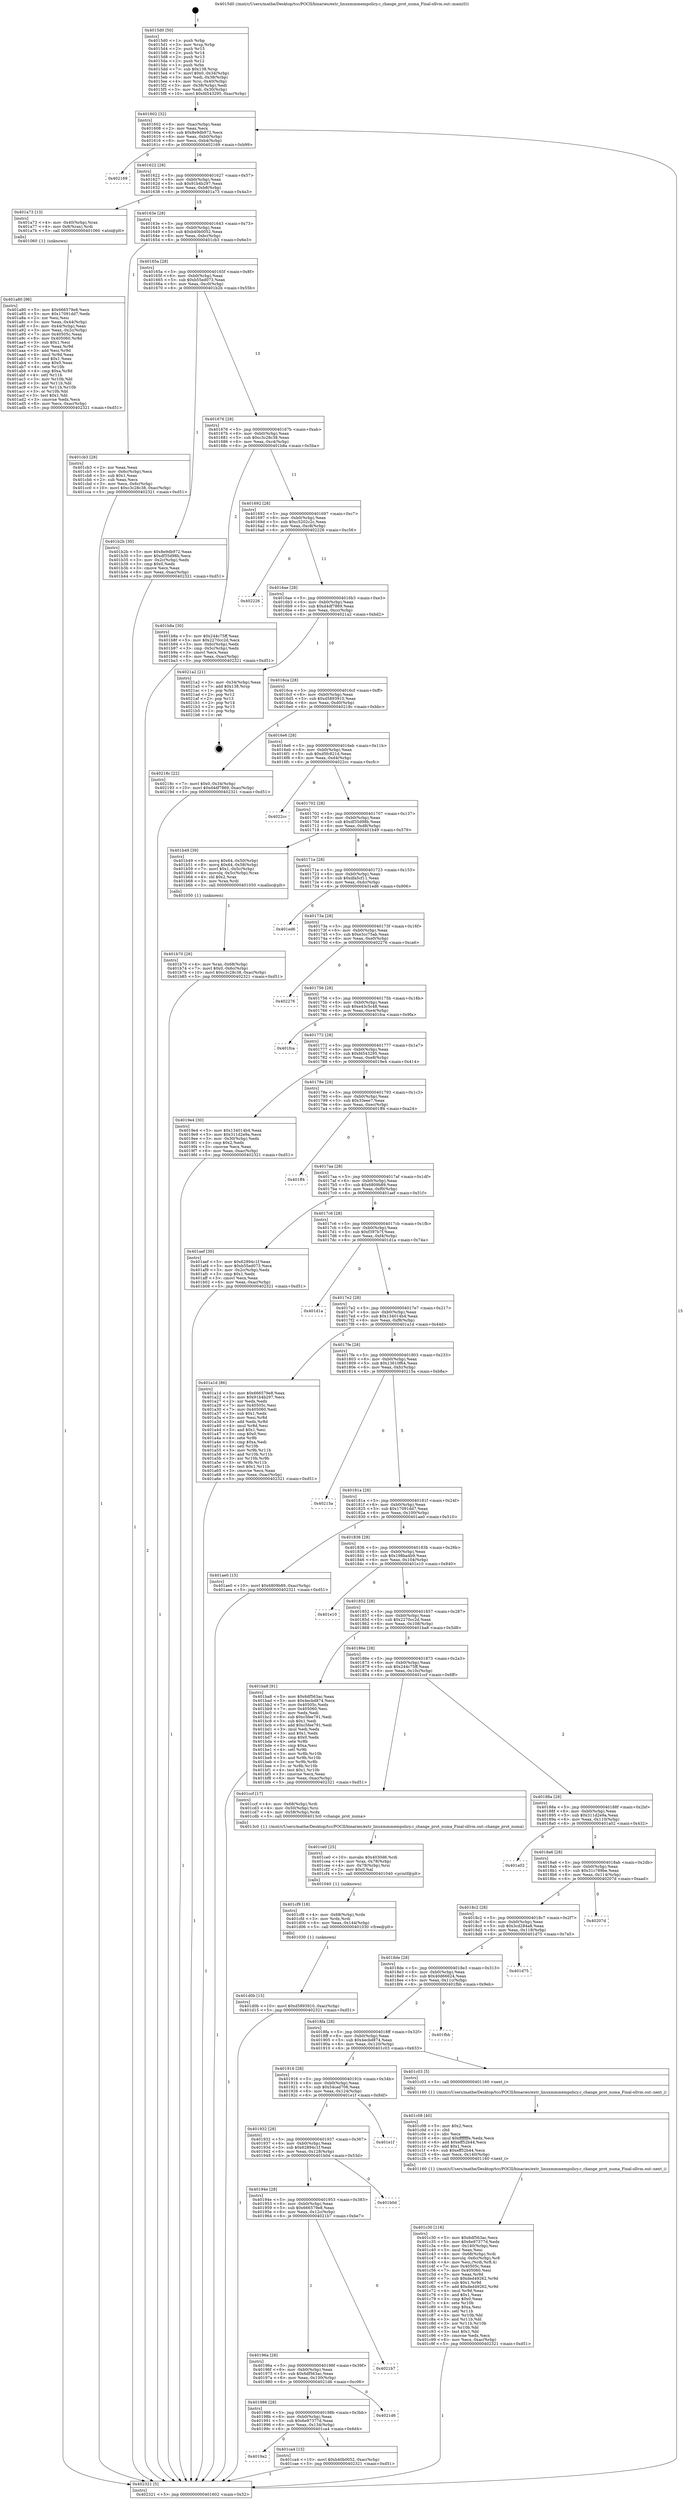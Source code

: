 digraph "0x4015d0" {
  label = "0x4015d0 (/mnt/c/Users/mathe/Desktop/tcc/POCII/binaries/extr_linuxmmmempolicy.c_change_prot_numa_Final-ollvm.out::main(0))"
  labelloc = "t"
  node[shape=record]

  Entry [label="",width=0.3,height=0.3,shape=circle,fillcolor=black,style=filled]
  "0x401602" [label="{
     0x401602 [32]\l
     | [instrs]\l
     &nbsp;&nbsp;0x401602 \<+6\>: mov -0xac(%rbp),%eax\l
     &nbsp;&nbsp;0x401608 \<+2\>: mov %eax,%ecx\l
     &nbsp;&nbsp;0x40160a \<+6\>: sub $0x8e9db972,%ecx\l
     &nbsp;&nbsp;0x401610 \<+6\>: mov %eax,-0xb0(%rbp)\l
     &nbsp;&nbsp;0x401616 \<+6\>: mov %ecx,-0xb4(%rbp)\l
     &nbsp;&nbsp;0x40161c \<+6\>: je 0000000000402169 \<main+0xb99\>\l
  }"]
  "0x402169" [label="{
     0x402169\l
  }", style=dashed]
  "0x401622" [label="{
     0x401622 [28]\l
     | [instrs]\l
     &nbsp;&nbsp;0x401622 \<+5\>: jmp 0000000000401627 \<main+0x57\>\l
     &nbsp;&nbsp;0x401627 \<+6\>: mov -0xb0(%rbp),%eax\l
     &nbsp;&nbsp;0x40162d \<+5\>: sub $0x91b4b297,%eax\l
     &nbsp;&nbsp;0x401632 \<+6\>: mov %eax,-0xb8(%rbp)\l
     &nbsp;&nbsp;0x401638 \<+6\>: je 0000000000401a73 \<main+0x4a3\>\l
  }"]
  Exit [label="",width=0.3,height=0.3,shape=circle,fillcolor=black,style=filled,peripheries=2]
  "0x401a73" [label="{
     0x401a73 [13]\l
     | [instrs]\l
     &nbsp;&nbsp;0x401a73 \<+4\>: mov -0x40(%rbp),%rax\l
     &nbsp;&nbsp;0x401a77 \<+4\>: mov 0x8(%rax),%rdi\l
     &nbsp;&nbsp;0x401a7b \<+5\>: call 0000000000401060 \<atoi@plt\>\l
     | [calls]\l
     &nbsp;&nbsp;0x401060 \{1\} (unknown)\l
  }"]
  "0x40163e" [label="{
     0x40163e [28]\l
     | [instrs]\l
     &nbsp;&nbsp;0x40163e \<+5\>: jmp 0000000000401643 \<main+0x73\>\l
     &nbsp;&nbsp;0x401643 \<+6\>: mov -0xb0(%rbp),%eax\l
     &nbsp;&nbsp;0x401649 \<+5\>: sub $0xb40b0052,%eax\l
     &nbsp;&nbsp;0x40164e \<+6\>: mov %eax,-0xbc(%rbp)\l
     &nbsp;&nbsp;0x401654 \<+6\>: je 0000000000401cb3 \<main+0x6e3\>\l
  }"]
  "0x401d0b" [label="{
     0x401d0b [15]\l
     | [instrs]\l
     &nbsp;&nbsp;0x401d0b \<+10\>: movl $0xd5893910,-0xac(%rbp)\l
     &nbsp;&nbsp;0x401d15 \<+5\>: jmp 0000000000402321 \<main+0xd51\>\l
  }"]
  "0x401cb3" [label="{
     0x401cb3 [28]\l
     | [instrs]\l
     &nbsp;&nbsp;0x401cb3 \<+2\>: xor %eax,%eax\l
     &nbsp;&nbsp;0x401cb5 \<+3\>: mov -0x6c(%rbp),%ecx\l
     &nbsp;&nbsp;0x401cb8 \<+3\>: sub $0x1,%eax\l
     &nbsp;&nbsp;0x401cbb \<+2\>: sub %eax,%ecx\l
     &nbsp;&nbsp;0x401cbd \<+3\>: mov %ecx,-0x6c(%rbp)\l
     &nbsp;&nbsp;0x401cc0 \<+10\>: movl $0xc3c28c38,-0xac(%rbp)\l
     &nbsp;&nbsp;0x401cca \<+5\>: jmp 0000000000402321 \<main+0xd51\>\l
  }"]
  "0x40165a" [label="{
     0x40165a [28]\l
     | [instrs]\l
     &nbsp;&nbsp;0x40165a \<+5\>: jmp 000000000040165f \<main+0x8f\>\l
     &nbsp;&nbsp;0x40165f \<+6\>: mov -0xb0(%rbp),%eax\l
     &nbsp;&nbsp;0x401665 \<+5\>: sub $0xb55ed073,%eax\l
     &nbsp;&nbsp;0x40166a \<+6\>: mov %eax,-0xc0(%rbp)\l
     &nbsp;&nbsp;0x401670 \<+6\>: je 0000000000401b2b \<main+0x55b\>\l
  }"]
  "0x401cf9" [label="{
     0x401cf9 [18]\l
     | [instrs]\l
     &nbsp;&nbsp;0x401cf9 \<+4\>: mov -0x68(%rbp),%rdx\l
     &nbsp;&nbsp;0x401cfd \<+3\>: mov %rdx,%rdi\l
     &nbsp;&nbsp;0x401d00 \<+6\>: mov %eax,-0x144(%rbp)\l
     &nbsp;&nbsp;0x401d06 \<+5\>: call 0000000000401030 \<free@plt\>\l
     | [calls]\l
     &nbsp;&nbsp;0x401030 \{1\} (unknown)\l
  }"]
  "0x401b2b" [label="{
     0x401b2b [30]\l
     | [instrs]\l
     &nbsp;&nbsp;0x401b2b \<+5\>: mov $0x8e9db972,%eax\l
     &nbsp;&nbsp;0x401b30 \<+5\>: mov $0xdf35d98b,%ecx\l
     &nbsp;&nbsp;0x401b35 \<+3\>: mov -0x2c(%rbp),%edx\l
     &nbsp;&nbsp;0x401b38 \<+3\>: cmp $0x0,%edx\l
     &nbsp;&nbsp;0x401b3b \<+3\>: cmove %ecx,%eax\l
     &nbsp;&nbsp;0x401b3e \<+6\>: mov %eax,-0xac(%rbp)\l
     &nbsp;&nbsp;0x401b44 \<+5\>: jmp 0000000000402321 \<main+0xd51\>\l
  }"]
  "0x401676" [label="{
     0x401676 [28]\l
     | [instrs]\l
     &nbsp;&nbsp;0x401676 \<+5\>: jmp 000000000040167b \<main+0xab\>\l
     &nbsp;&nbsp;0x40167b \<+6\>: mov -0xb0(%rbp),%eax\l
     &nbsp;&nbsp;0x401681 \<+5\>: sub $0xc3c28c38,%eax\l
     &nbsp;&nbsp;0x401686 \<+6\>: mov %eax,-0xc4(%rbp)\l
     &nbsp;&nbsp;0x40168c \<+6\>: je 0000000000401b8a \<main+0x5ba\>\l
  }"]
  "0x401ce0" [label="{
     0x401ce0 [25]\l
     | [instrs]\l
     &nbsp;&nbsp;0x401ce0 \<+10\>: movabs $0x4030d6,%rdi\l
     &nbsp;&nbsp;0x401cea \<+4\>: mov %rax,-0x78(%rbp)\l
     &nbsp;&nbsp;0x401cee \<+4\>: mov -0x78(%rbp),%rsi\l
     &nbsp;&nbsp;0x401cf2 \<+2\>: mov $0x0,%al\l
     &nbsp;&nbsp;0x401cf4 \<+5\>: call 0000000000401040 \<printf@plt\>\l
     | [calls]\l
     &nbsp;&nbsp;0x401040 \{1\} (unknown)\l
  }"]
  "0x401b8a" [label="{
     0x401b8a [30]\l
     | [instrs]\l
     &nbsp;&nbsp;0x401b8a \<+5\>: mov $0x244c75ff,%eax\l
     &nbsp;&nbsp;0x401b8f \<+5\>: mov $0x2270cc2d,%ecx\l
     &nbsp;&nbsp;0x401b94 \<+3\>: mov -0x6c(%rbp),%edx\l
     &nbsp;&nbsp;0x401b97 \<+3\>: cmp -0x5c(%rbp),%edx\l
     &nbsp;&nbsp;0x401b9a \<+3\>: cmovl %ecx,%eax\l
     &nbsp;&nbsp;0x401b9d \<+6\>: mov %eax,-0xac(%rbp)\l
     &nbsp;&nbsp;0x401ba3 \<+5\>: jmp 0000000000402321 \<main+0xd51\>\l
  }"]
  "0x401692" [label="{
     0x401692 [28]\l
     | [instrs]\l
     &nbsp;&nbsp;0x401692 \<+5\>: jmp 0000000000401697 \<main+0xc7\>\l
     &nbsp;&nbsp;0x401697 \<+6\>: mov -0xb0(%rbp),%eax\l
     &nbsp;&nbsp;0x40169d \<+5\>: sub $0xc5202c2c,%eax\l
     &nbsp;&nbsp;0x4016a2 \<+6\>: mov %eax,-0xc8(%rbp)\l
     &nbsp;&nbsp;0x4016a8 \<+6\>: je 0000000000402226 \<main+0xc56\>\l
  }"]
  "0x4019a2" [label="{
     0x4019a2\l
  }", style=dashed]
  "0x402226" [label="{
     0x402226\l
  }", style=dashed]
  "0x4016ae" [label="{
     0x4016ae [28]\l
     | [instrs]\l
     &nbsp;&nbsp;0x4016ae \<+5\>: jmp 00000000004016b3 \<main+0xe3\>\l
     &nbsp;&nbsp;0x4016b3 \<+6\>: mov -0xb0(%rbp),%eax\l
     &nbsp;&nbsp;0x4016b9 \<+5\>: sub $0xd4df7869,%eax\l
     &nbsp;&nbsp;0x4016be \<+6\>: mov %eax,-0xcc(%rbp)\l
     &nbsp;&nbsp;0x4016c4 \<+6\>: je 00000000004021a2 \<main+0xbd2\>\l
  }"]
  "0x401ca4" [label="{
     0x401ca4 [15]\l
     | [instrs]\l
     &nbsp;&nbsp;0x401ca4 \<+10\>: movl $0xb40b0052,-0xac(%rbp)\l
     &nbsp;&nbsp;0x401cae \<+5\>: jmp 0000000000402321 \<main+0xd51\>\l
  }"]
  "0x4021a2" [label="{
     0x4021a2 [21]\l
     | [instrs]\l
     &nbsp;&nbsp;0x4021a2 \<+3\>: mov -0x34(%rbp),%eax\l
     &nbsp;&nbsp;0x4021a5 \<+7\>: add $0x138,%rsp\l
     &nbsp;&nbsp;0x4021ac \<+1\>: pop %rbx\l
     &nbsp;&nbsp;0x4021ad \<+2\>: pop %r12\l
     &nbsp;&nbsp;0x4021af \<+2\>: pop %r13\l
     &nbsp;&nbsp;0x4021b1 \<+2\>: pop %r14\l
     &nbsp;&nbsp;0x4021b3 \<+2\>: pop %r15\l
     &nbsp;&nbsp;0x4021b5 \<+1\>: pop %rbp\l
     &nbsp;&nbsp;0x4021b6 \<+1\>: ret\l
  }"]
  "0x4016ca" [label="{
     0x4016ca [28]\l
     | [instrs]\l
     &nbsp;&nbsp;0x4016ca \<+5\>: jmp 00000000004016cf \<main+0xff\>\l
     &nbsp;&nbsp;0x4016cf \<+6\>: mov -0xb0(%rbp),%eax\l
     &nbsp;&nbsp;0x4016d5 \<+5\>: sub $0xd5893910,%eax\l
     &nbsp;&nbsp;0x4016da \<+6\>: mov %eax,-0xd0(%rbp)\l
     &nbsp;&nbsp;0x4016e0 \<+6\>: je 000000000040218c \<main+0xbbc\>\l
  }"]
  "0x401986" [label="{
     0x401986 [28]\l
     | [instrs]\l
     &nbsp;&nbsp;0x401986 \<+5\>: jmp 000000000040198b \<main+0x3bb\>\l
     &nbsp;&nbsp;0x40198b \<+6\>: mov -0xb0(%rbp),%eax\l
     &nbsp;&nbsp;0x401991 \<+5\>: sub $0x6e97377d,%eax\l
     &nbsp;&nbsp;0x401996 \<+6\>: mov %eax,-0x134(%rbp)\l
     &nbsp;&nbsp;0x40199c \<+6\>: je 0000000000401ca4 \<main+0x6d4\>\l
  }"]
  "0x40218c" [label="{
     0x40218c [22]\l
     | [instrs]\l
     &nbsp;&nbsp;0x40218c \<+7\>: movl $0x0,-0x34(%rbp)\l
     &nbsp;&nbsp;0x402193 \<+10\>: movl $0xd4df7869,-0xac(%rbp)\l
     &nbsp;&nbsp;0x40219d \<+5\>: jmp 0000000000402321 \<main+0xd51\>\l
  }"]
  "0x4016e6" [label="{
     0x4016e6 [28]\l
     | [instrs]\l
     &nbsp;&nbsp;0x4016e6 \<+5\>: jmp 00000000004016eb \<main+0x11b\>\l
     &nbsp;&nbsp;0x4016eb \<+6\>: mov -0xb0(%rbp),%eax\l
     &nbsp;&nbsp;0x4016f1 \<+5\>: sub $0xd5fc821d,%eax\l
     &nbsp;&nbsp;0x4016f6 \<+6\>: mov %eax,-0xd4(%rbp)\l
     &nbsp;&nbsp;0x4016fc \<+6\>: je 00000000004022cc \<main+0xcfc\>\l
  }"]
  "0x4021d6" [label="{
     0x4021d6\l
  }", style=dashed]
  "0x4022cc" [label="{
     0x4022cc\l
  }", style=dashed]
  "0x401702" [label="{
     0x401702 [28]\l
     | [instrs]\l
     &nbsp;&nbsp;0x401702 \<+5\>: jmp 0000000000401707 \<main+0x137\>\l
     &nbsp;&nbsp;0x401707 \<+6\>: mov -0xb0(%rbp),%eax\l
     &nbsp;&nbsp;0x40170d \<+5\>: sub $0xdf35d98b,%eax\l
     &nbsp;&nbsp;0x401712 \<+6\>: mov %eax,-0xd8(%rbp)\l
     &nbsp;&nbsp;0x401718 \<+6\>: je 0000000000401b49 \<main+0x579\>\l
  }"]
  "0x40196a" [label="{
     0x40196a [28]\l
     | [instrs]\l
     &nbsp;&nbsp;0x40196a \<+5\>: jmp 000000000040196f \<main+0x39f\>\l
     &nbsp;&nbsp;0x40196f \<+6\>: mov -0xb0(%rbp),%eax\l
     &nbsp;&nbsp;0x401975 \<+5\>: sub $0x6df563ac,%eax\l
     &nbsp;&nbsp;0x40197a \<+6\>: mov %eax,-0x130(%rbp)\l
     &nbsp;&nbsp;0x401980 \<+6\>: je 00000000004021d6 \<main+0xc06\>\l
  }"]
  "0x401b49" [label="{
     0x401b49 [39]\l
     | [instrs]\l
     &nbsp;&nbsp;0x401b49 \<+8\>: movq $0x64,-0x50(%rbp)\l
     &nbsp;&nbsp;0x401b51 \<+8\>: movq $0x64,-0x58(%rbp)\l
     &nbsp;&nbsp;0x401b59 \<+7\>: movl $0x1,-0x5c(%rbp)\l
     &nbsp;&nbsp;0x401b60 \<+4\>: movslq -0x5c(%rbp),%rax\l
     &nbsp;&nbsp;0x401b64 \<+4\>: shl $0x2,%rax\l
     &nbsp;&nbsp;0x401b68 \<+3\>: mov %rax,%rdi\l
     &nbsp;&nbsp;0x401b6b \<+5\>: call 0000000000401050 \<malloc@plt\>\l
     | [calls]\l
     &nbsp;&nbsp;0x401050 \{1\} (unknown)\l
  }"]
  "0x40171e" [label="{
     0x40171e [28]\l
     | [instrs]\l
     &nbsp;&nbsp;0x40171e \<+5\>: jmp 0000000000401723 \<main+0x153\>\l
     &nbsp;&nbsp;0x401723 \<+6\>: mov -0xb0(%rbp),%eax\l
     &nbsp;&nbsp;0x401729 \<+5\>: sub $0xdfa5cf11,%eax\l
     &nbsp;&nbsp;0x40172e \<+6\>: mov %eax,-0xdc(%rbp)\l
     &nbsp;&nbsp;0x401734 \<+6\>: je 0000000000401ed6 \<main+0x906\>\l
  }"]
  "0x4021b7" [label="{
     0x4021b7\l
  }", style=dashed]
  "0x401ed6" [label="{
     0x401ed6\l
  }", style=dashed]
  "0x40173a" [label="{
     0x40173a [28]\l
     | [instrs]\l
     &nbsp;&nbsp;0x40173a \<+5\>: jmp 000000000040173f \<main+0x16f\>\l
     &nbsp;&nbsp;0x40173f \<+6\>: mov -0xb0(%rbp),%eax\l
     &nbsp;&nbsp;0x401745 \<+5\>: sub $0xe3cc75ab,%eax\l
     &nbsp;&nbsp;0x40174a \<+6\>: mov %eax,-0xe0(%rbp)\l
     &nbsp;&nbsp;0x401750 \<+6\>: je 0000000000402276 \<main+0xca6\>\l
  }"]
  "0x40194e" [label="{
     0x40194e [28]\l
     | [instrs]\l
     &nbsp;&nbsp;0x40194e \<+5\>: jmp 0000000000401953 \<main+0x383\>\l
     &nbsp;&nbsp;0x401953 \<+6\>: mov -0xb0(%rbp),%eax\l
     &nbsp;&nbsp;0x401959 \<+5\>: sub $0x666579e8,%eax\l
     &nbsp;&nbsp;0x40195e \<+6\>: mov %eax,-0x12c(%rbp)\l
     &nbsp;&nbsp;0x401964 \<+6\>: je 00000000004021b7 \<main+0xbe7\>\l
  }"]
  "0x402276" [label="{
     0x402276\l
  }", style=dashed]
  "0x401756" [label="{
     0x401756 [28]\l
     | [instrs]\l
     &nbsp;&nbsp;0x401756 \<+5\>: jmp 000000000040175b \<main+0x18b\>\l
     &nbsp;&nbsp;0x40175b \<+6\>: mov -0xb0(%rbp),%eax\l
     &nbsp;&nbsp;0x401761 \<+5\>: sub $0xe43c5c48,%eax\l
     &nbsp;&nbsp;0x401766 \<+6\>: mov %eax,-0xe4(%rbp)\l
     &nbsp;&nbsp;0x40176c \<+6\>: je 0000000000401fca \<main+0x9fa\>\l
  }"]
  "0x401b0d" [label="{
     0x401b0d\l
  }", style=dashed]
  "0x401fca" [label="{
     0x401fca\l
  }", style=dashed]
  "0x401772" [label="{
     0x401772 [28]\l
     | [instrs]\l
     &nbsp;&nbsp;0x401772 \<+5\>: jmp 0000000000401777 \<main+0x1a7\>\l
     &nbsp;&nbsp;0x401777 \<+6\>: mov -0xb0(%rbp),%eax\l
     &nbsp;&nbsp;0x40177d \<+5\>: sub $0xfd543295,%eax\l
     &nbsp;&nbsp;0x401782 \<+6\>: mov %eax,-0xe8(%rbp)\l
     &nbsp;&nbsp;0x401788 \<+6\>: je 00000000004019e4 \<main+0x414\>\l
  }"]
  "0x401932" [label="{
     0x401932 [28]\l
     | [instrs]\l
     &nbsp;&nbsp;0x401932 \<+5\>: jmp 0000000000401937 \<main+0x367\>\l
     &nbsp;&nbsp;0x401937 \<+6\>: mov -0xb0(%rbp),%eax\l
     &nbsp;&nbsp;0x40193d \<+5\>: sub $0x62894c1f,%eax\l
     &nbsp;&nbsp;0x401942 \<+6\>: mov %eax,-0x128(%rbp)\l
     &nbsp;&nbsp;0x401948 \<+6\>: je 0000000000401b0d \<main+0x53d\>\l
  }"]
  "0x4019e4" [label="{
     0x4019e4 [30]\l
     | [instrs]\l
     &nbsp;&nbsp;0x4019e4 \<+5\>: mov $0x134014b4,%eax\l
     &nbsp;&nbsp;0x4019e9 \<+5\>: mov $0x311d2e9a,%ecx\l
     &nbsp;&nbsp;0x4019ee \<+3\>: mov -0x30(%rbp),%edx\l
     &nbsp;&nbsp;0x4019f1 \<+3\>: cmp $0x2,%edx\l
     &nbsp;&nbsp;0x4019f4 \<+3\>: cmovne %ecx,%eax\l
     &nbsp;&nbsp;0x4019f7 \<+6\>: mov %eax,-0xac(%rbp)\l
     &nbsp;&nbsp;0x4019fd \<+5\>: jmp 0000000000402321 \<main+0xd51\>\l
  }"]
  "0x40178e" [label="{
     0x40178e [28]\l
     | [instrs]\l
     &nbsp;&nbsp;0x40178e \<+5\>: jmp 0000000000401793 \<main+0x1c3\>\l
     &nbsp;&nbsp;0x401793 \<+6\>: mov -0xb0(%rbp),%eax\l
     &nbsp;&nbsp;0x401799 \<+5\>: sub $0x33eee7,%eax\l
     &nbsp;&nbsp;0x40179e \<+6\>: mov %eax,-0xec(%rbp)\l
     &nbsp;&nbsp;0x4017a4 \<+6\>: je 0000000000401ff4 \<main+0xa24\>\l
  }"]
  "0x402321" [label="{
     0x402321 [5]\l
     | [instrs]\l
     &nbsp;&nbsp;0x402321 \<+5\>: jmp 0000000000401602 \<main+0x32\>\l
  }"]
  "0x4015d0" [label="{
     0x4015d0 [50]\l
     | [instrs]\l
     &nbsp;&nbsp;0x4015d0 \<+1\>: push %rbp\l
     &nbsp;&nbsp;0x4015d1 \<+3\>: mov %rsp,%rbp\l
     &nbsp;&nbsp;0x4015d4 \<+2\>: push %r15\l
     &nbsp;&nbsp;0x4015d6 \<+2\>: push %r14\l
     &nbsp;&nbsp;0x4015d8 \<+2\>: push %r13\l
     &nbsp;&nbsp;0x4015da \<+2\>: push %r12\l
     &nbsp;&nbsp;0x4015dc \<+1\>: push %rbx\l
     &nbsp;&nbsp;0x4015dd \<+7\>: sub $0x138,%rsp\l
     &nbsp;&nbsp;0x4015e4 \<+7\>: movl $0x0,-0x34(%rbp)\l
     &nbsp;&nbsp;0x4015eb \<+3\>: mov %edi,-0x38(%rbp)\l
     &nbsp;&nbsp;0x4015ee \<+4\>: mov %rsi,-0x40(%rbp)\l
     &nbsp;&nbsp;0x4015f2 \<+3\>: mov -0x38(%rbp),%edi\l
     &nbsp;&nbsp;0x4015f5 \<+3\>: mov %edi,-0x30(%rbp)\l
     &nbsp;&nbsp;0x4015f8 \<+10\>: movl $0xfd543295,-0xac(%rbp)\l
  }"]
  "0x401e1f" [label="{
     0x401e1f\l
  }", style=dashed]
  "0x401ff4" [label="{
     0x401ff4\l
  }", style=dashed]
  "0x4017aa" [label="{
     0x4017aa [28]\l
     | [instrs]\l
     &nbsp;&nbsp;0x4017aa \<+5\>: jmp 00000000004017af \<main+0x1df\>\l
     &nbsp;&nbsp;0x4017af \<+6\>: mov -0xb0(%rbp),%eax\l
     &nbsp;&nbsp;0x4017b5 \<+5\>: sub $0x6809b89,%eax\l
     &nbsp;&nbsp;0x4017ba \<+6\>: mov %eax,-0xf0(%rbp)\l
     &nbsp;&nbsp;0x4017c0 \<+6\>: je 0000000000401aef \<main+0x51f\>\l
  }"]
  "0x401c30" [label="{
     0x401c30 [116]\l
     | [instrs]\l
     &nbsp;&nbsp;0x401c30 \<+5\>: mov $0x6df563ac,%ecx\l
     &nbsp;&nbsp;0x401c35 \<+5\>: mov $0x6e97377d,%edx\l
     &nbsp;&nbsp;0x401c3a \<+6\>: mov -0x140(%rbp),%esi\l
     &nbsp;&nbsp;0x401c40 \<+3\>: imul %eax,%esi\l
     &nbsp;&nbsp;0x401c43 \<+4\>: mov -0x68(%rbp),%rdi\l
     &nbsp;&nbsp;0x401c47 \<+4\>: movslq -0x6c(%rbp),%r8\l
     &nbsp;&nbsp;0x401c4b \<+4\>: mov %esi,(%rdi,%r8,4)\l
     &nbsp;&nbsp;0x401c4f \<+7\>: mov 0x40505c,%eax\l
     &nbsp;&nbsp;0x401c56 \<+7\>: mov 0x405060,%esi\l
     &nbsp;&nbsp;0x401c5d \<+3\>: mov %eax,%r9d\l
     &nbsp;&nbsp;0x401c60 \<+7\>: sub $0xded49262,%r9d\l
     &nbsp;&nbsp;0x401c67 \<+4\>: sub $0x1,%r9d\l
     &nbsp;&nbsp;0x401c6b \<+7\>: add $0xded49262,%r9d\l
     &nbsp;&nbsp;0x401c72 \<+4\>: imul %r9d,%eax\l
     &nbsp;&nbsp;0x401c76 \<+3\>: and $0x1,%eax\l
     &nbsp;&nbsp;0x401c79 \<+3\>: cmp $0x0,%eax\l
     &nbsp;&nbsp;0x401c7c \<+4\>: sete %r10b\l
     &nbsp;&nbsp;0x401c80 \<+3\>: cmp $0xa,%esi\l
     &nbsp;&nbsp;0x401c83 \<+4\>: setl %r11b\l
     &nbsp;&nbsp;0x401c87 \<+3\>: mov %r10b,%bl\l
     &nbsp;&nbsp;0x401c8a \<+3\>: and %r11b,%bl\l
     &nbsp;&nbsp;0x401c8d \<+3\>: xor %r11b,%r10b\l
     &nbsp;&nbsp;0x401c90 \<+3\>: or %r10b,%bl\l
     &nbsp;&nbsp;0x401c93 \<+3\>: test $0x1,%bl\l
     &nbsp;&nbsp;0x401c96 \<+3\>: cmovne %edx,%ecx\l
     &nbsp;&nbsp;0x401c99 \<+6\>: mov %ecx,-0xac(%rbp)\l
     &nbsp;&nbsp;0x401c9f \<+5\>: jmp 0000000000402321 \<main+0xd51\>\l
  }"]
  "0x401aef" [label="{
     0x401aef [30]\l
     | [instrs]\l
     &nbsp;&nbsp;0x401aef \<+5\>: mov $0x62894c1f,%eax\l
     &nbsp;&nbsp;0x401af4 \<+5\>: mov $0xb55ed073,%ecx\l
     &nbsp;&nbsp;0x401af9 \<+3\>: mov -0x2c(%rbp),%edx\l
     &nbsp;&nbsp;0x401afc \<+3\>: cmp $0x1,%edx\l
     &nbsp;&nbsp;0x401aff \<+3\>: cmovl %ecx,%eax\l
     &nbsp;&nbsp;0x401b02 \<+6\>: mov %eax,-0xac(%rbp)\l
     &nbsp;&nbsp;0x401b08 \<+5\>: jmp 0000000000402321 \<main+0xd51\>\l
  }"]
  "0x4017c6" [label="{
     0x4017c6 [28]\l
     | [instrs]\l
     &nbsp;&nbsp;0x4017c6 \<+5\>: jmp 00000000004017cb \<main+0x1fb\>\l
     &nbsp;&nbsp;0x4017cb \<+6\>: mov -0xb0(%rbp),%eax\l
     &nbsp;&nbsp;0x4017d1 \<+5\>: sub $0xf397b7f,%eax\l
     &nbsp;&nbsp;0x4017d6 \<+6\>: mov %eax,-0xf4(%rbp)\l
     &nbsp;&nbsp;0x4017dc \<+6\>: je 0000000000401d1a \<main+0x74a\>\l
  }"]
  "0x401c08" [label="{
     0x401c08 [40]\l
     | [instrs]\l
     &nbsp;&nbsp;0x401c08 \<+5\>: mov $0x2,%ecx\l
     &nbsp;&nbsp;0x401c0d \<+1\>: cltd\l
     &nbsp;&nbsp;0x401c0e \<+2\>: idiv %ecx\l
     &nbsp;&nbsp;0x401c10 \<+6\>: imul $0xfffffffe,%edx,%ecx\l
     &nbsp;&nbsp;0x401c16 \<+6\>: add $0xeff52b44,%ecx\l
     &nbsp;&nbsp;0x401c1c \<+3\>: add $0x1,%ecx\l
     &nbsp;&nbsp;0x401c1f \<+6\>: sub $0xeff52b44,%ecx\l
     &nbsp;&nbsp;0x401c25 \<+6\>: mov %ecx,-0x140(%rbp)\l
     &nbsp;&nbsp;0x401c2b \<+5\>: call 0000000000401160 \<next_i\>\l
     | [calls]\l
     &nbsp;&nbsp;0x401160 \{1\} (/mnt/c/Users/mathe/Desktop/tcc/POCII/binaries/extr_linuxmmmempolicy.c_change_prot_numa_Final-ollvm.out::next_i)\l
  }"]
  "0x401d1a" [label="{
     0x401d1a\l
  }", style=dashed]
  "0x4017e2" [label="{
     0x4017e2 [28]\l
     | [instrs]\l
     &nbsp;&nbsp;0x4017e2 \<+5\>: jmp 00000000004017e7 \<main+0x217\>\l
     &nbsp;&nbsp;0x4017e7 \<+6\>: mov -0xb0(%rbp),%eax\l
     &nbsp;&nbsp;0x4017ed \<+5\>: sub $0x134014b4,%eax\l
     &nbsp;&nbsp;0x4017f2 \<+6\>: mov %eax,-0xf8(%rbp)\l
     &nbsp;&nbsp;0x4017f8 \<+6\>: je 0000000000401a1d \<main+0x44d\>\l
  }"]
  "0x401916" [label="{
     0x401916 [28]\l
     | [instrs]\l
     &nbsp;&nbsp;0x401916 \<+5\>: jmp 000000000040191b \<main+0x34b\>\l
     &nbsp;&nbsp;0x40191b \<+6\>: mov -0xb0(%rbp),%eax\l
     &nbsp;&nbsp;0x401921 \<+5\>: sub $0x54cad706,%eax\l
     &nbsp;&nbsp;0x401926 \<+6\>: mov %eax,-0x124(%rbp)\l
     &nbsp;&nbsp;0x40192c \<+6\>: je 0000000000401e1f \<main+0x84f\>\l
  }"]
  "0x401a1d" [label="{
     0x401a1d [86]\l
     | [instrs]\l
     &nbsp;&nbsp;0x401a1d \<+5\>: mov $0x666579e8,%eax\l
     &nbsp;&nbsp;0x401a22 \<+5\>: mov $0x91b4b297,%ecx\l
     &nbsp;&nbsp;0x401a27 \<+2\>: xor %edx,%edx\l
     &nbsp;&nbsp;0x401a29 \<+7\>: mov 0x40505c,%esi\l
     &nbsp;&nbsp;0x401a30 \<+7\>: mov 0x405060,%edi\l
     &nbsp;&nbsp;0x401a37 \<+3\>: sub $0x1,%edx\l
     &nbsp;&nbsp;0x401a3a \<+3\>: mov %esi,%r8d\l
     &nbsp;&nbsp;0x401a3d \<+3\>: add %edx,%r8d\l
     &nbsp;&nbsp;0x401a40 \<+4\>: imul %r8d,%esi\l
     &nbsp;&nbsp;0x401a44 \<+3\>: and $0x1,%esi\l
     &nbsp;&nbsp;0x401a47 \<+3\>: cmp $0x0,%esi\l
     &nbsp;&nbsp;0x401a4a \<+4\>: sete %r9b\l
     &nbsp;&nbsp;0x401a4e \<+3\>: cmp $0xa,%edi\l
     &nbsp;&nbsp;0x401a51 \<+4\>: setl %r10b\l
     &nbsp;&nbsp;0x401a55 \<+3\>: mov %r9b,%r11b\l
     &nbsp;&nbsp;0x401a58 \<+3\>: and %r10b,%r11b\l
     &nbsp;&nbsp;0x401a5b \<+3\>: xor %r10b,%r9b\l
     &nbsp;&nbsp;0x401a5e \<+3\>: or %r9b,%r11b\l
     &nbsp;&nbsp;0x401a61 \<+4\>: test $0x1,%r11b\l
     &nbsp;&nbsp;0x401a65 \<+3\>: cmovne %ecx,%eax\l
     &nbsp;&nbsp;0x401a68 \<+6\>: mov %eax,-0xac(%rbp)\l
     &nbsp;&nbsp;0x401a6e \<+5\>: jmp 0000000000402321 \<main+0xd51\>\l
  }"]
  "0x4017fe" [label="{
     0x4017fe [28]\l
     | [instrs]\l
     &nbsp;&nbsp;0x4017fe \<+5\>: jmp 0000000000401803 \<main+0x233\>\l
     &nbsp;&nbsp;0x401803 \<+6\>: mov -0xb0(%rbp),%eax\l
     &nbsp;&nbsp;0x401809 \<+5\>: sub $0x13610f64,%eax\l
     &nbsp;&nbsp;0x40180e \<+6\>: mov %eax,-0xfc(%rbp)\l
     &nbsp;&nbsp;0x401814 \<+6\>: je 000000000040215a \<main+0xb8a\>\l
  }"]
  "0x401a80" [label="{
     0x401a80 [96]\l
     | [instrs]\l
     &nbsp;&nbsp;0x401a80 \<+5\>: mov $0x666579e8,%ecx\l
     &nbsp;&nbsp;0x401a85 \<+5\>: mov $0x17091dd7,%edx\l
     &nbsp;&nbsp;0x401a8a \<+2\>: xor %esi,%esi\l
     &nbsp;&nbsp;0x401a8c \<+3\>: mov %eax,-0x44(%rbp)\l
     &nbsp;&nbsp;0x401a8f \<+3\>: mov -0x44(%rbp),%eax\l
     &nbsp;&nbsp;0x401a92 \<+3\>: mov %eax,-0x2c(%rbp)\l
     &nbsp;&nbsp;0x401a95 \<+7\>: mov 0x40505c,%eax\l
     &nbsp;&nbsp;0x401a9c \<+8\>: mov 0x405060,%r8d\l
     &nbsp;&nbsp;0x401aa4 \<+3\>: sub $0x1,%esi\l
     &nbsp;&nbsp;0x401aa7 \<+3\>: mov %eax,%r9d\l
     &nbsp;&nbsp;0x401aaa \<+3\>: add %esi,%r9d\l
     &nbsp;&nbsp;0x401aad \<+4\>: imul %r9d,%eax\l
     &nbsp;&nbsp;0x401ab1 \<+3\>: and $0x1,%eax\l
     &nbsp;&nbsp;0x401ab4 \<+3\>: cmp $0x0,%eax\l
     &nbsp;&nbsp;0x401ab7 \<+4\>: sete %r10b\l
     &nbsp;&nbsp;0x401abb \<+4\>: cmp $0xa,%r8d\l
     &nbsp;&nbsp;0x401abf \<+4\>: setl %r11b\l
     &nbsp;&nbsp;0x401ac3 \<+3\>: mov %r10b,%bl\l
     &nbsp;&nbsp;0x401ac6 \<+3\>: and %r11b,%bl\l
     &nbsp;&nbsp;0x401ac9 \<+3\>: xor %r11b,%r10b\l
     &nbsp;&nbsp;0x401acc \<+3\>: or %r10b,%bl\l
     &nbsp;&nbsp;0x401acf \<+3\>: test $0x1,%bl\l
     &nbsp;&nbsp;0x401ad2 \<+3\>: cmovne %edx,%ecx\l
     &nbsp;&nbsp;0x401ad5 \<+6\>: mov %ecx,-0xac(%rbp)\l
     &nbsp;&nbsp;0x401adb \<+5\>: jmp 0000000000402321 \<main+0xd51\>\l
  }"]
  "0x401c03" [label="{
     0x401c03 [5]\l
     | [instrs]\l
     &nbsp;&nbsp;0x401c03 \<+5\>: call 0000000000401160 \<next_i\>\l
     | [calls]\l
     &nbsp;&nbsp;0x401160 \{1\} (/mnt/c/Users/mathe/Desktop/tcc/POCII/binaries/extr_linuxmmmempolicy.c_change_prot_numa_Final-ollvm.out::next_i)\l
  }"]
  "0x40215a" [label="{
     0x40215a\l
  }", style=dashed]
  "0x40181a" [label="{
     0x40181a [28]\l
     | [instrs]\l
     &nbsp;&nbsp;0x40181a \<+5\>: jmp 000000000040181f \<main+0x24f\>\l
     &nbsp;&nbsp;0x40181f \<+6\>: mov -0xb0(%rbp),%eax\l
     &nbsp;&nbsp;0x401825 \<+5\>: sub $0x17091dd7,%eax\l
     &nbsp;&nbsp;0x40182a \<+6\>: mov %eax,-0x100(%rbp)\l
     &nbsp;&nbsp;0x401830 \<+6\>: je 0000000000401ae0 \<main+0x510\>\l
  }"]
  "0x4018fa" [label="{
     0x4018fa [28]\l
     | [instrs]\l
     &nbsp;&nbsp;0x4018fa \<+5\>: jmp 00000000004018ff \<main+0x32f\>\l
     &nbsp;&nbsp;0x4018ff \<+6\>: mov -0xb0(%rbp),%eax\l
     &nbsp;&nbsp;0x401905 \<+5\>: sub $0x4ecbd874,%eax\l
     &nbsp;&nbsp;0x40190a \<+6\>: mov %eax,-0x120(%rbp)\l
     &nbsp;&nbsp;0x401910 \<+6\>: je 0000000000401c03 \<main+0x633\>\l
  }"]
  "0x401ae0" [label="{
     0x401ae0 [15]\l
     | [instrs]\l
     &nbsp;&nbsp;0x401ae0 \<+10\>: movl $0x6809b89,-0xac(%rbp)\l
     &nbsp;&nbsp;0x401aea \<+5\>: jmp 0000000000402321 \<main+0xd51\>\l
  }"]
  "0x401836" [label="{
     0x401836 [28]\l
     | [instrs]\l
     &nbsp;&nbsp;0x401836 \<+5\>: jmp 000000000040183b \<main+0x26b\>\l
     &nbsp;&nbsp;0x40183b \<+6\>: mov -0xb0(%rbp),%eax\l
     &nbsp;&nbsp;0x401841 \<+5\>: sub $0x198ba4b9,%eax\l
     &nbsp;&nbsp;0x401846 \<+6\>: mov %eax,-0x104(%rbp)\l
     &nbsp;&nbsp;0x40184c \<+6\>: je 0000000000401e10 \<main+0x840\>\l
  }"]
  "0x401b70" [label="{
     0x401b70 [26]\l
     | [instrs]\l
     &nbsp;&nbsp;0x401b70 \<+4\>: mov %rax,-0x68(%rbp)\l
     &nbsp;&nbsp;0x401b74 \<+7\>: movl $0x0,-0x6c(%rbp)\l
     &nbsp;&nbsp;0x401b7b \<+10\>: movl $0xc3c28c38,-0xac(%rbp)\l
     &nbsp;&nbsp;0x401b85 \<+5\>: jmp 0000000000402321 \<main+0xd51\>\l
  }"]
  "0x401fbb" [label="{
     0x401fbb\l
  }", style=dashed]
  "0x401e10" [label="{
     0x401e10\l
  }", style=dashed]
  "0x401852" [label="{
     0x401852 [28]\l
     | [instrs]\l
     &nbsp;&nbsp;0x401852 \<+5\>: jmp 0000000000401857 \<main+0x287\>\l
     &nbsp;&nbsp;0x401857 \<+6\>: mov -0xb0(%rbp),%eax\l
     &nbsp;&nbsp;0x40185d \<+5\>: sub $0x2270cc2d,%eax\l
     &nbsp;&nbsp;0x401862 \<+6\>: mov %eax,-0x108(%rbp)\l
     &nbsp;&nbsp;0x401868 \<+6\>: je 0000000000401ba8 \<main+0x5d8\>\l
  }"]
  "0x4018de" [label="{
     0x4018de [28]\l
     | [instrs]\l
     &nbsp;&nbsp;0x4018de \<+5\>: jmp 00000000004018e3 \<main+0x313\>\l
     &nbsp;&nbsp;0x4018e3 \<+6\>: mov -0xb0(%rbp),%eax\l
     &nbsp;&nbsp;0x4018e9 \<+5\>: sub $0x40d66624,%eax\l
     &nbsp;&nbsp;0x4018ee \<+6\>: mov %eax,-0x11c(%rbp)\l
     &nbsp;&nbsp;0x4018f4 \<+6\>: je 0000000000401fbb \<main+0x9eb\>\l
  }"]
  "0x401ba8" [label="{
     0x401ba8 [91]\l
     | [instrs]\l
     &nbsp;&nbsp;0x401ba8 \<+5\>: mov $0x6df563ac,%eax\l
     &nbsp;&nbsp;0x401bad \<+5\>: mov $0x4ecbd874,%ecx\l
     &nbsp;&nbsp;0x401bb2 \<+7\>: mov 0x40505c,%edx\l
     &nbsp;&nbsp;0x401bb9 \<+7\>: mov 0x405060,%esi\l
     &nbsp;&nbsp;0x401bc0 \<+2\>: mov %edx,%edi\l
     &nbsp;&nbsp;0x401bc2 \<+6\>: sub $0xc5fee791,%edi\l
     &nbsp;&nbsp;0x401bc8 \<+3\>: sub $0x1,%edi\l
     &nbsp;&nbsp;0x401bcb \<+6\>: add $0xc5fee791,%edi\l
     &nbsp;&nbsp;0x401bd1 \<+3\>: imul %edi,%edx\l
     &nbsp;&nbsp;0x401bd4 \<+3\>: and $0x1,%edx\l
     &nbsp;&nbsp;0x401bd7 \<+3\>: cmp $0x0,%edx\l
     &nbsp;&nbsp;0x401bda \<+4\>: sete %r8b\l
     &nbsp;&nbsp;0x401bde \<+3\>: cmp $0xa,%esi\l
     &nbsp;&nbsp;0x401be1 \<+4\>: setl %r9b\l
     &nbsp;&nbsp;0x401be5 \<+3\>: mov %r8b,%r10b\l
     &nbsp;&nbsp;0x401be8 \<+3\>: and %r9b,%r10b\l
     &nbsp;&nbsp;0x401beb \<+3\>: xor %r9b,%r8b\l
     &nbsp;&nbsp;0x401bee \<+3\>: or %r8b,%r10b\l
     &nbsp;&nbsp;0x401bf1 \<+4\>: test $0x1,%r10b\l
     &nbsp;&nbsp;0x401bf5 \<+3\>: cmovne %ecx,%eax\l
     &nbsp;&nbsp;0x401bf8 \<+6\>: mov %eax,-0xac(%rbp)\l
     &nbsp;&nbsp;0x401bfe \<+5\>: jmp 0000000000402321 \<main+0xd51\>\l
  }"]
  "0x40186e" [label="{
     0x40186e [28]\l
     | [instrs]\l
     &nbsp;&nbsp;0x40186e \<+5\>: jmp 0000000000401873 \<main+0x2a3\>\l
     &nbsp;&nbsp;0x401873 \<+6\>: mov -0xb0(%rbp),%eax\l
     &nbsp;&nbsp;0x401879 \<+5\>: sub $0x244c75ff,%eax\l
     &nbsp;&nbsp;0x40187e \<+6\>: mov %eax,-0x10c(%rbp)\l
     &nbsp;&nbsp;0x401884 \<+6\>: je 0000000000401ccf \<main+0x6ff\>\l
  }"]
  "0x401d75" [label="{
     0x401d75\l
  }", style=dashed]
  "0x401ccf" [label="{
     0x401ccf [17]\l
     | [instrs]\l
     &nbsp;&nbsp;0x401ccf \<+4\>: mov -0x68(%rbp),%rdi\l
     &nbsp;&nbsp;0x401cd3 \<+4\>: mov -0x50(%rbp),%rsi\l
     &nbsp;&nbsp;0x401cd7 \<+4\>: mov -0x58(%rbp),%rdx\l
     &nbsp;&nbsp;0x401cdb \<+5\>: call 00000000004013c0 \<change_prot_numa\>\l
     | [calls]\l
     &nbsp;&nbsp;0x4013c0 \{1\} (/mnt/c/Users/mathe/Desktop/tcc/POCII/binaries/extr_linuxmmmempolicy.c_change_prot_numa_Final-ollvm.out::change_prot_numa)\l
  }"]
  "0x40188a" [label="{
     0x40188a [28]\l
     | [instrs]\l
     &nbsp;&nbsp;0x40188a \<+5\>: jmp 000000000040188f \<main+0x2bf\>\l
     &nbsp;&nbsp;0x40188f \<+6\>: mov -0xb0(%rbp),%eax\l
     &nbsp;&nbsp;0x401895 \<+5\>: sub $0x311d2e9a,%eax\l
     &nbsp;&nbsp;0x40189a \<+6\>: mov %eax,-0x110(%rbp)\l
     &nbsp;&nbsp;0x4018a0 \<+6\>: je 0000000000401a02 \<main+0x432\>\l
  }"]
  "0x4018c2" [label="{
     0x4018c2 [28]\l
     | [instrs]\l
     &nbsp;&nbsp;0x4018c2 \<+5\>: jmp 00000000004018c7 \<main+0x2f7\>\l
     &nbsp;&nbsp;0x4018c7 \<+6\>: mov -0xb0(%rbp),%eax\l
     &nbsp;&nbsp;0x4018cd \<+5\>: sub $0x3cd284a8,%eax\l
     &nbsp;&nbsp;0x4018d2 \<+6\>: mov %eax,-0x118(%rbp)\l
     &nbsp;&nbsp;0x4018d8 \<+6\>: je 0000000000401d75 \<main+0x7a5\>\l
  }"]
  "0x401a02" [label="{
     0x401a02\l
  }", style=dashed]
  "0x4018a6" [label="{
     0x4018a6 [28]\l
     | [instrs]\l
     &nbsp;&nbsp;0x4018a6 \<+5\>: jmp 00000000004018ab \<main+0x2db\>\l
     &nbsp;&nbsp;0x4018ab \<+6\>: mov -0xb0(%rbp),%eax\l
     &nbsp;&nbsp;0x4018b1 \<+5\>: sub $0x31c789be,%eax\l
     &nbsp;&nbsp;0x4018b6 \<+6\>: mov %eax,-0x114(%rbp)\l
     &nbsp;&nbsp;0x4018bc \<+6\>: je 000000000040207d \<main+0xaad\>\l
  }"]
  "0x40207d" [label="{
     0x40207d\l
  }", style=dashed]
  Entry -> "0x4015d0" [label=" 1"]
  "0x401602" -> "0x402169" [label=" 0"]
  "0x401602" -> "0x401622" [label=" 16"]
  "0x4021a2" -> Exit [label=" 1"]
  "0x401622" -> "0x401a73" [label=" 1"]
  "0x401622" -> "0x40163e" [label=" 15"]
  "0x40218c" -> "0x402321" [label=" 1"]
  "0x40163e" -> "0x401cb3" [label=" 1"]
  "0x40163e" -> "0x40165a" [label=" 14"]
  "0x401d0b" -> "0x402321" [label=" 1"]
  "0x40165a" -> "0x401b2b" [label=" 1"]
  "0x40165a" -> "0x401676" [label=" 13"]
  "0x401cf9" -> "0x401d0b" [label=" 1"]
  "0x401676" -> "0x401b8a" [label=" 2"]
  "0x401676" -> "0x401692" [label=" 11"]
  "0x401ce0" -> "0x401cf9" [label=" 1"]
  "0x401692" -> "0x402226" [label=" 0"]
  "0x401692" -> "0x4016ae" [label=" 11"]
  "0x401ccf" -> "0x401ce0" [label=" 1"]
  "0x4016ae" -> "0x4021a2" [label=" 1"]
  "0x4016ae" -> "0x4016ca" [label=" 10"]
  "0x401cb3" -> "0x402321" [label=" 1"]
  "0x4016ca" -> "0x40218c" [label=" 1"]
  "0x4016ca" -> "0x4016e6" [label=" 9"]
  "0x401986" -> "0x4019a2" [label=" 0"]
  "0x4016e6" -> "0x4022cc" [label=" 0"]
  "0x4016e6" -> "0x401702" [label=" 9"]
  "0x401986" -> "0x401ca4" [label=" 1"]
  "0x401702" -> "0x401b49" [label=" 1"]
  "0x401702" -> "0x40171e" [label=" 8"]
  "0x40196a" -> "0x401986" [label=" 1"]
  "0x40171e" -> "0x401ed6" [label=" 0"]
  "0x40171e" -> "0x40173a" [label=" 8"]
  "0x40196a" -> "0x4021d6" [label=" 0"]
  "0x40173a" -> "0x402276" [label=" 0"]
  "0x40173a" -> "0x401756" [label=" 8"]
  "0x40194e" -> "0x40196a" [label=" 1"]
  "0x401756" -> "0x401fca" [label=" 0"]
  "0x401756" -> "0x401772" [label=" 8"]
  "0x40194e" -> "0x4021b7" [label=" 0"]
  "0x401772" -> "0x4019e4" [label=" 1"]
  "0x401772" -> "0x40178e" [label=" 7"]
  "0x4019e4" -> "0x402321" [label=" 1"]
  "0x4015d0" -> "0x401602" [label=" 1"]
  "0x402321" -> "0x401602" [label=" 15"]
  "0x401932" -> "0x40194e" [label=" 1"]
  "0x40178e" -> "0x401ff4" [label=" 0"]
  "0x40178e" -> "0x4017aa" [label=" 7"]
  "0x401932" -> "0x401b0d" [label=" 0"]
  "0x4017aa" -> "0x401aef" [label=" 1"]
  "0x4017aa" -> "0x4017c6" [label=" 6"]
  "0x401916" -> "0x401932" [label=" 1"]
  "0x4017c6" -> "0x401d1a" [label=" 0"]
  "0x4017c6" -> "0x4017e2" [label=" 6"]
  "0x401916" -> "0x401e1f" [label=" 0"]
  "0x4017e2" -> "0x401a1d" [label=" 1"]
  "0x4017e2" -> "0x4017fe" [label=" 5"]
  "0x401a1d" -> "0x402321" [label=" 1"]
  "0x401a73" -> "0x401a80" [label=" 1"]
  "0x401a80" -> "0x402321" [label=" 1"]
  "0x401ca4" -> "0x402321" [label=" 1"]
  "0x4017fe" -> "0x40215a" [label=" 0"]
  "0x4017fe" -> "0x40181a" [label=" 5"]
  "0x401c30" -> "0x402321" [label=" 1"]
  "0x40181a" -> "0x401ae0" [label=" 1"]
  "0x40181a" -> "0x401836" [label=" 4"]
  "0x401ae0" -> "0x402321" [label=" 1"]
  "0x401aef" -> "0x402321" [label=" 1"]
  "0x401b2b" -> "0x402321" [label=" 1"]
  "0x401b49" -> "0x401b70" [label=" 1"]
  "0x401b70" -> "0x402321" [label=" 1"]
  "0x401b8a" -> "0x402321" [label=" 2"]
  "0x401c03" -> "0x401c08" [label=" 1"]
  "0x401836" -> "0x401e10" [label=" 0"]
  "0x401836" -> "0x401852" [label=" 4"]
  "0x4018fa" -> "0x401916" [label=" 1"]
  "0x401852" -> "0x401ba8" [label=" 1"]
  "0x401852" -> "0x40186e" [label=" 3"]
  "0x401ba8" -> "0x402321" [label=" 1"]
  "0x401c08" -> "0x401c30" [label=" 1"]
  "0x40186e" -> "0x401ccf" [label=" 1"]
  "0x40186e" -> "0x40188a" [label=" 2"]
  "0x4018de" -> "0x4018fa" [label=" 2"]
  "0x40188a" -> "0x401a02" [label=" 0"]
  "0x40188a" -> "0x4018a6" [label=" 2"]
  "0x4018fa" -> "0x401c03" [label=" 1"]
  "0x4018a6" -> "0x40207d" [label=" 0"]
  "0x4018a6" -> "0x4018c2" [label=" 2"]
  "0x4018de" -> "0x401fbb" [label=" 0"]
  "0x4018c2" -> "0x401d75" [label=" 0"]
  "0x4018c2" -> "0x4018de" [label=" 2"]
}
